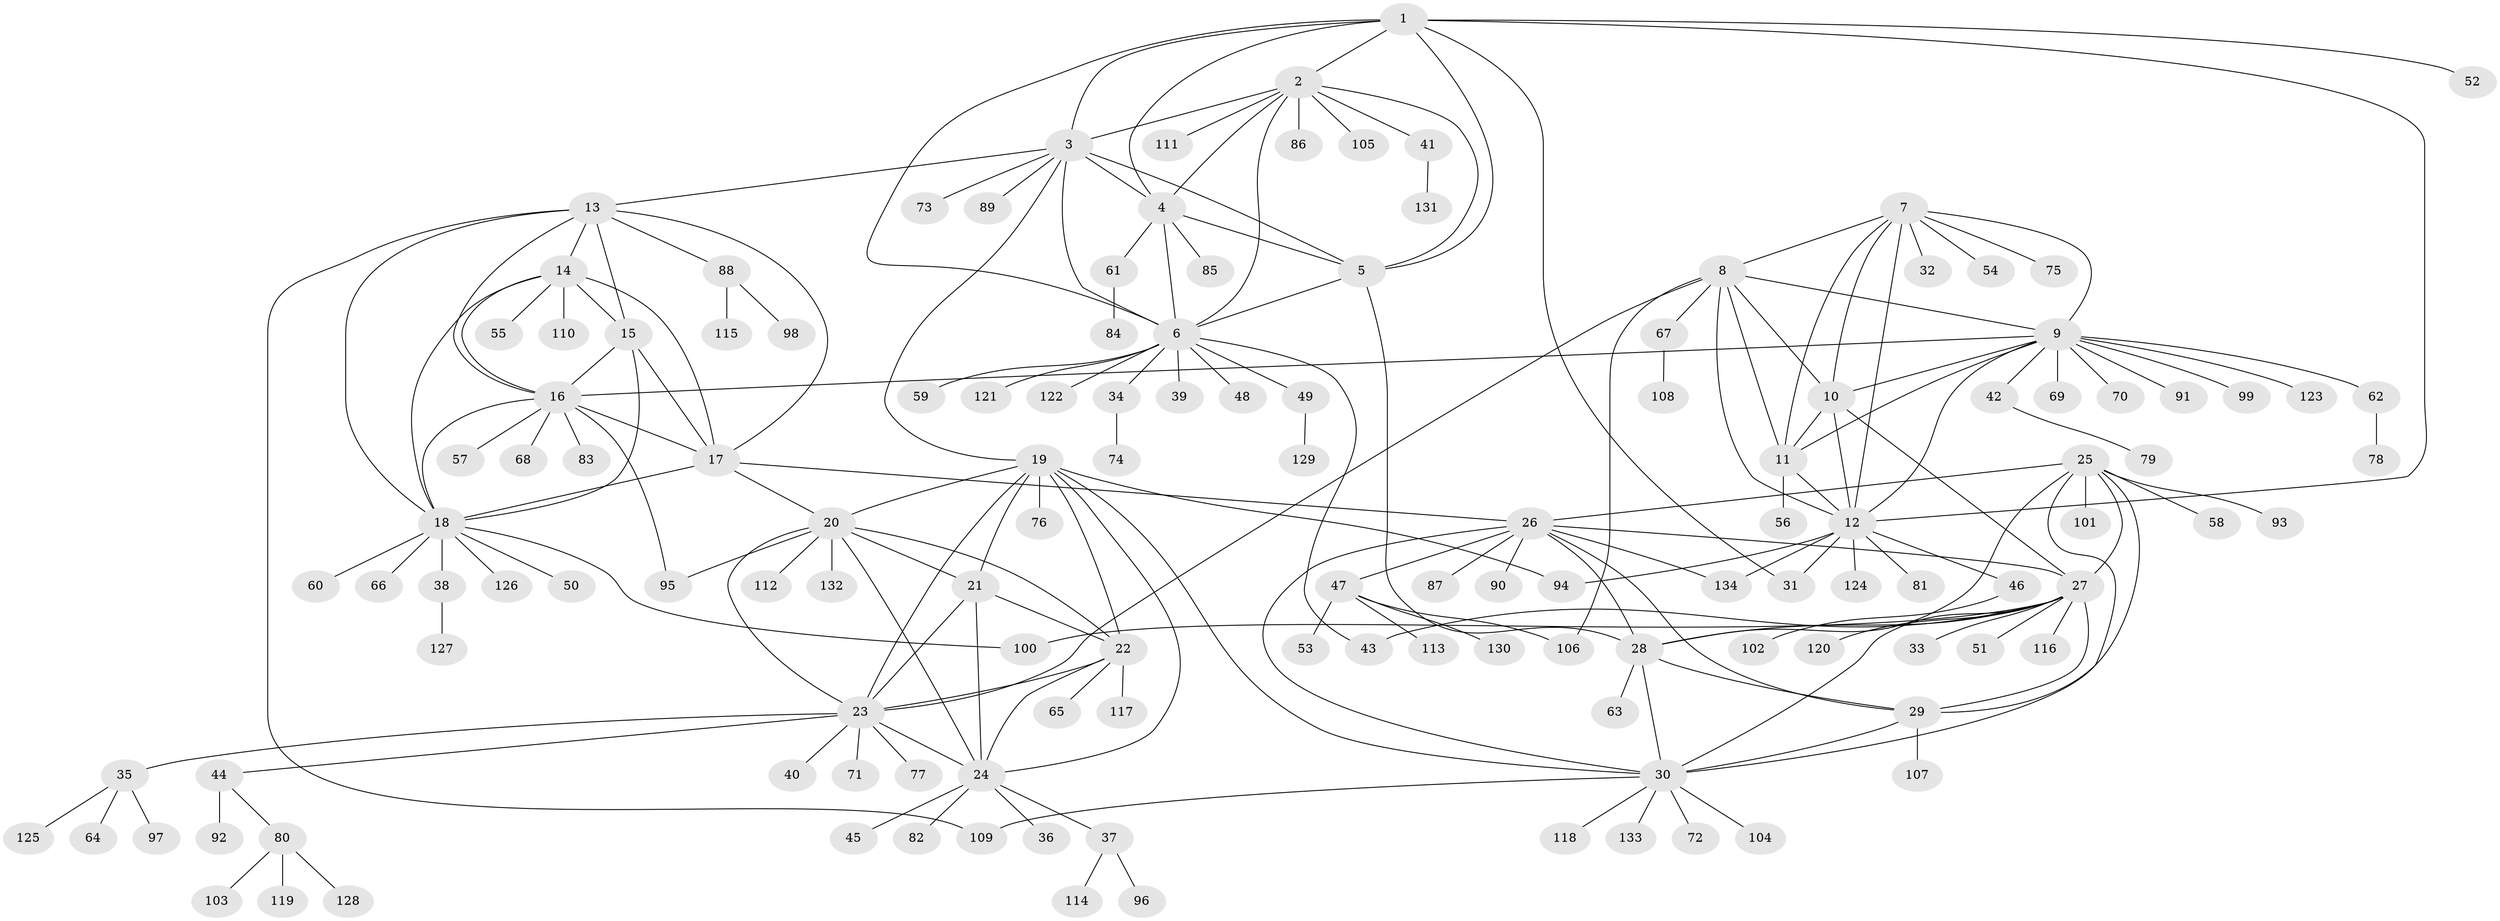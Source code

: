 // coarse degree distribution, {7: 0.08955223880597014, 8: 0.11940298507462686, 6: 0.04477611940298507, 4: 0.07462686567164178, 5: 0.07462686567164178, 10: 0.014925373134328358, 9: 0.014925373134328358, 1: 0.417910447761194, 3: 0.029850746268656716, 2: 0.11940298507462686}
// Generated by graph-tools (version 1.1) at 2025/52/03/04/25 22:52:15]
// undirected, 134 vertices, 197 edges
graph export_dot {
  node [color=gray90,style=filled];
  1;
  2;
  3;
  4;
  5;
  6;
  7;
  8;
  9;
  10;
  11;
  12;
  13;
  14;
  15;
  16;
  17;
  18;
  19;
  20;
  21;
  22;
  23;
  24;
  25;
  26;
  27;
  28;
  29;
  30;
  31;
  32;
  33;
  34;
  35;
  36;
  37;
  38;
  39;
  40;
  41;
  42;
  43;
  44;
  45;
  46;
  47;
  48;
  49;
  50;
  51;
  52;
  53;
  54;
  55;
  56;
  57;
  58;
  59;
  60;
  61;
  62;
  63;
  64;
  65;
  66;
  67;
  68;
  69;
  70;
  71;
  72;
  73;
  74;
  75;
  76;
  77;
  78;
  79;
  80;
  81;
  82;
  83;
  84;
  85;
  86;
  87;
  88;
  89;
  90;
  91;
  92;
  93;
  94;
  95;
  96;
  97;
  98;
  99;
  100;
  101;
  102;
  103;
  104;
  105;
  106;
  107;
  108;
  109;
  110;
  111;
  112;
  113;
  114;
  115;
  116;
  117;
  118;
  119;
  120;
  121;
  122;
  123;
  124;
  125;
  126;
  127;
  128;
  129;
  130;
  131;
  132;
  133;
  134;
  1 -- 2;
  1 -- 3;
  1 -- 4;
  1 -- 5;
  1 -- 6;
  1 -- 12;
  1 -- 31;
  1 -- 52;
  2 -- 3;
  2 -- 4;
  2 -- 5;
  2 -- 6;
  2 -- 41;
  2 -- 86;
  2 -- 105;
  2 -- 111;
  3 -- 4;
  3 -- 5;
  3 -- 6;
  3 -- 13;
  3 -- 19;
  3 -- 73;
  3 -- 89;
  4 -- 5;
  4 -- 6;
  4 -- 61;
  4 -- 85;
  5 -- 6;
  5 -- 28;
  6 -- 34;
  6 -- 39;
  6 -- 43;
  6 -- 48;
  6 -- 49;
  6 -- 59;
  6 -- 121;
  6 -- 122;
  7 -- 8;
  7 -- 9;
  7 -- 10;
  7 -- 11;
  7 -- 12;
  7 -- 32;
  7 -- 54;
  7 -- 75;
  8 -- 9;
  8 -- 10;
  8 -- 11;
  8 -- 12;
  8 -- 23;
  8 -- 67;
  8 -- 106;
  9 -- 10;
  9 -- 11;
  9 -- 12;
  9 -- 16;
  9 -- 42;
  9 -- 62;
  9 -- 69;
  9 -- 70;
  9 -- 91;
  9 -- 99;
  9 -- 123;
  10 -- 11;
  10 -- 12;
  10 -- 27;
  11 -- 12;
  11 -- 56;
  12 -- 31;
  12 -- 46;
  12 -- 81;
  12 -- 94;
  12 -- 124;
  12 -- 134;
  13 -- 14;
  13 -- 15;
  13 -- 16;
  13 -- 17;
  13 -- 18;
  13 -- 88;
  13 -- 109;
  14 -- 15;
  14 -- 16;
  14 -- 17;
  14 -- 18;
  14 -- 55;
  14 -- 110;
  15 -- 16;
  15 -- 17;
  15 -- 18;
  16 -- 17;
  16 -- 18;
  16 -- 57;
  16 -- 68;
  16 -- 83;
  16 -- 95;
  17 -- 18;
  17 -- 20;
  17 -- 26;
  18 -- 38;
  18 -- 50;
  18 -- 60;
  18 -- 66;
  18 -- 100;
  18 -- 126;
  19 -- 20;
  19 -- 21;
  19 -- 22;
  19 -- 23;
  19 -- 24;
  19 -- 30;
  19 -- 76;
  19 -- 94;
  20 -- 21;
  20 -- 22;
  20 -- 23;
  20 -- 24;
  20 -- 95;
  20 -- 112;
  20 -- 132;
  21 -- 22;
  21 -- 23;
  21 -- 24;
  22 -- 23;
  22 -- 24;
  22 -- 65;
  22 -- 117;
  23 -- 24;
  23 -- 35;
  23 -- 40;
  23 -- 44;
  23 -- 71;
  23 -- 77;
  24 -- 36;
  24 -- 37;
  24 -- 45;
  24 -- 82;
  25 -- 26;
  25 -- 27;
  25 -- 28;
  25 -- 29;
  25 -- 30;
  25 -- 58;
  25 -- 93;
  25 -- 101;
  26 -- 27;
  26 -- 28;
  26 -- 29;
  26 -- 30;
  26 -- 47;
  26 -- 87;
  26 -- 90;
  26 -- 134;
  27 -- 28;
  27 -- 29;
  27 -- 30;
  27 -- 33;
  27 -- 43;
  27 -- 51;
  27 -- 100;
  27 -- 116;
  27 -- 120;
  28 -- 29;
  28 -- 30;
  28 -- 63;
  29 -- 30;
  29 -- 107;
  30 -- 72;
  30 -- 104;
  30 -- 109;
  30 -- 118;
  30 -- 133;
  34 -- 74;
  35 -- 64;
  35 -- 97;
  35 -- 125;
  37 -- 96;
  37 -- 114;
  38 -- 127;
  41 -- 131;
  42 -- 79;
  44 -- 80;
  44 -- 92;
  46 -- 102;
  47 -- 53;
  47 -- 106;
  47 -- 113;
  47 -- 130;
  49 -- 129;
  61 -- 84;
  62 -- 78;
  67 -- 108;
  80 -- 103;
  80 -- 119;
  80 -- 128;
  88 -- 98;
  88 -- 115;
}
